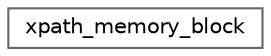 digraph "类继承关系图"
{
 // INTERACTIVE_SVG=YES
 // LATEX_PDF_SIZE
  bgcolor="transparent";
  edge [fontname=Helvetica,fontsize=10,labelfontname=Helvetica,labelfontsize=10];
  node [fontname=Helvetica,fontsize=10,shape=box,height=0.2,width=0.4];
  rankdir="LR";
  Node0 [id="Node000000",label="xpath_memory_block",height=0.2,width=0.4,color="grey40", fillcolor="white", style="filled",URL="$d0/d13/structxpath__memory__block.html",tooltip=" "];
}
